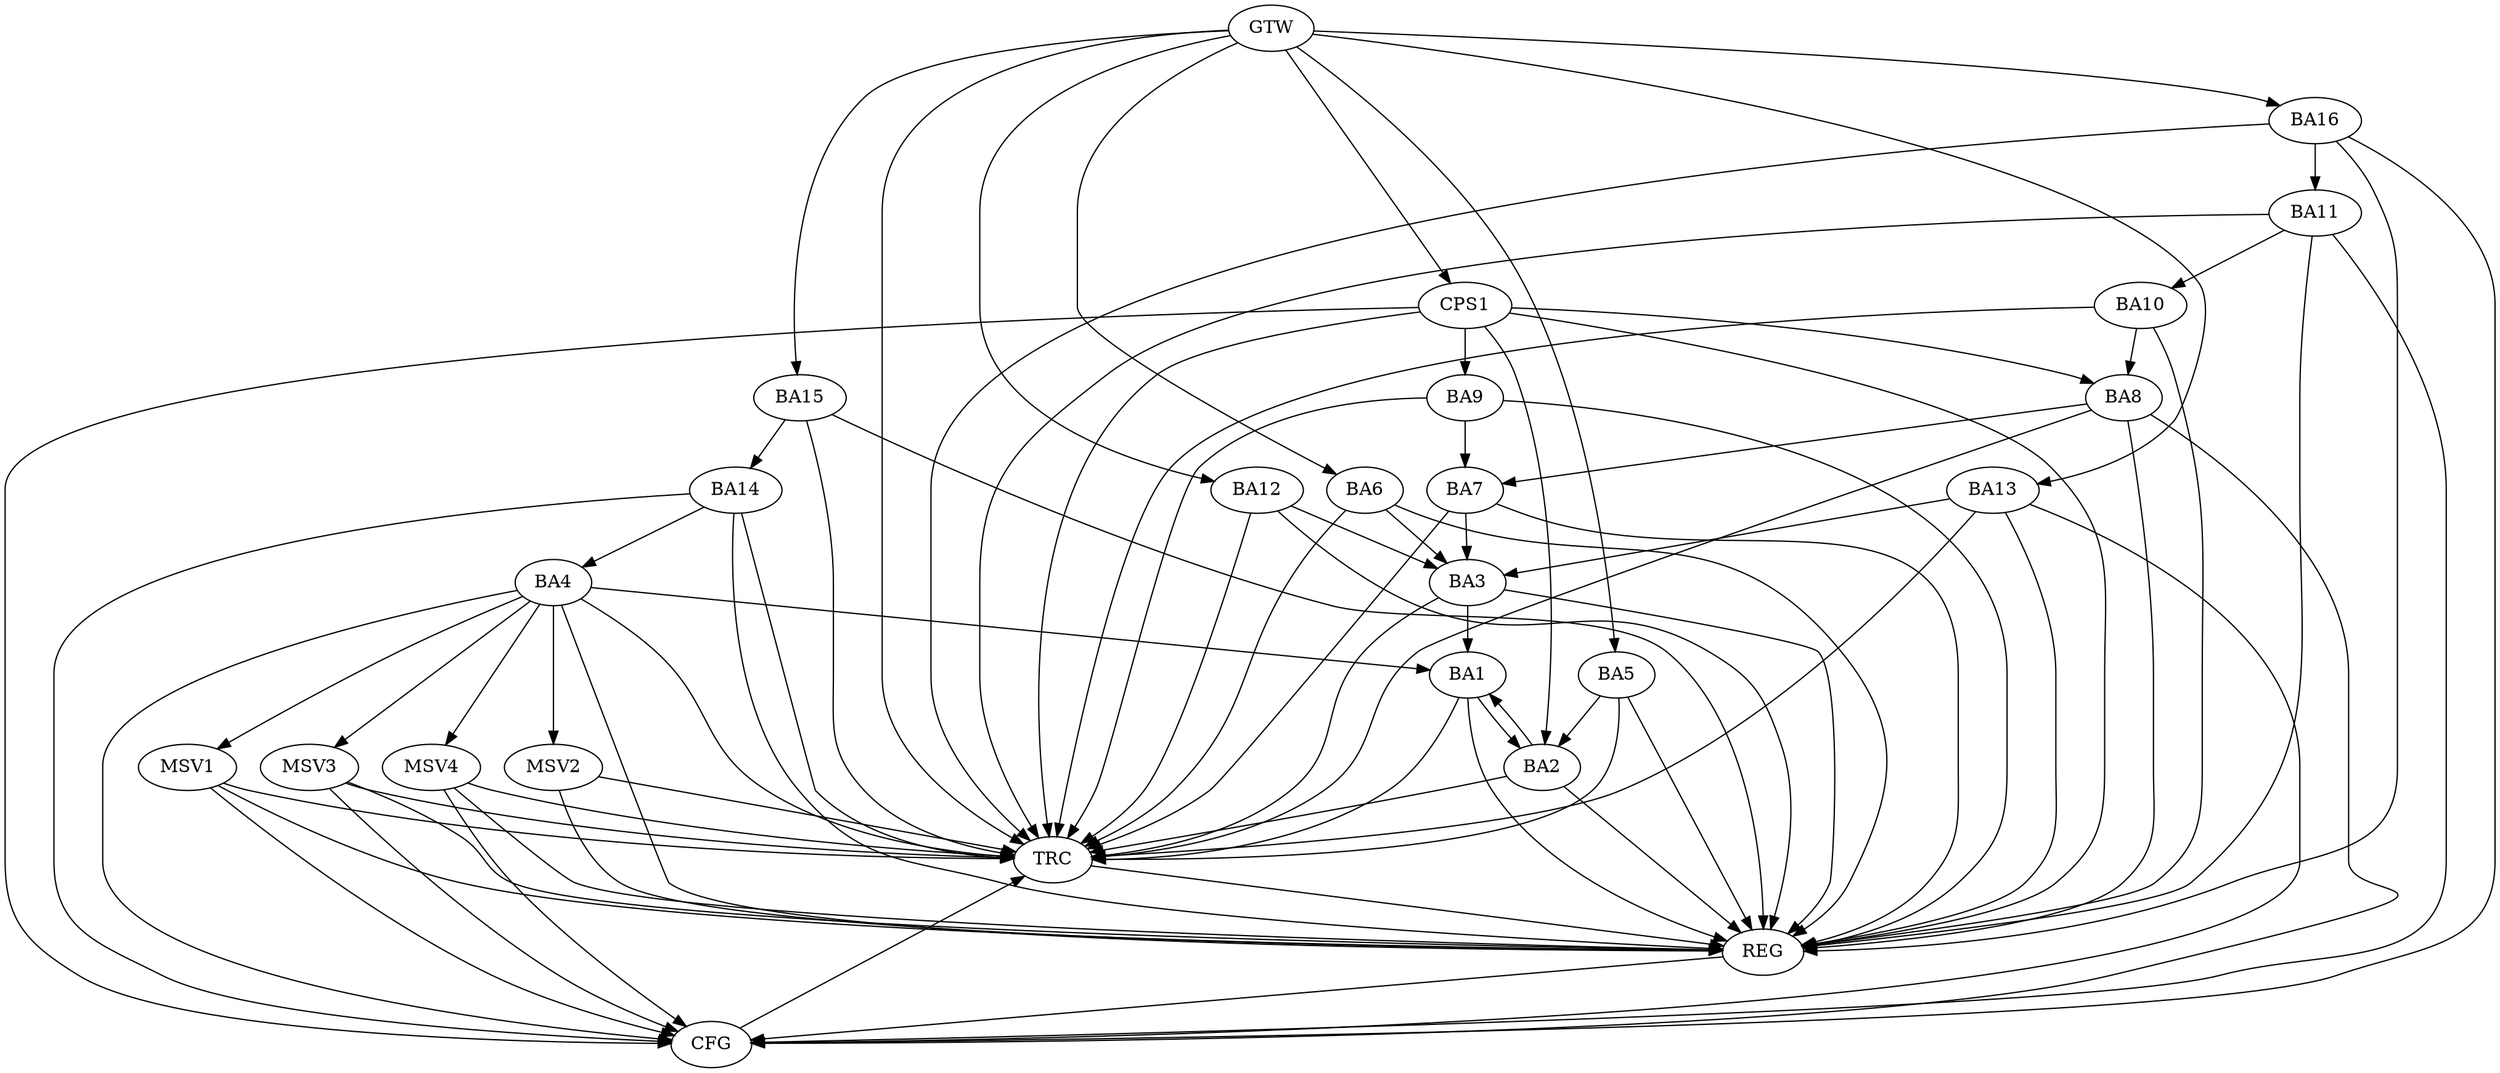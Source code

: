 strict digraph G {
  BA1 [ label="BA1" ];
  BA2 [ label="BA2" ];
  BA3 [ label="BA3" ];
  BA4 [ label="BA4" ];
  BA5 [ label="BA5" ];
  BA6 [ label="BA6" ];
  BA7 [ label="BA7" ];
  BA8 [ label="BA8" ];
  BA9 [ label="BA9" ];
  BA10 [ label="BA10" ];
  BA11 [ label="BA11" ];
  BA12 [ label="BA12" ];
  BA13 [ label="BA13" ];
  BA14 [ label="BA14" ];
  BA15 [ label="BA15" ];
  BA16 [ label="BA16" ];
  CPS1 [ label="CPS1" ];
  GTW [ label="GTW" ];
  REG [ label="REG" ];
  CFG [ label="CFG" ];
  TRC [ label="TRC" ];
  MSV1 [ label="MSV1" ];
  MSV2 [ label="MSV2" ];
  MSV3 [ label="MSV3" ];
  MSV4 [ label="MSV4" ];
  BA1 -> BA2;
  BA2 -> BA1;
  BA3 -> BA1;
  BA4 -> BA1;
  BA5 -> BA2;
  BA6 -> BA3;
  BA7 -> BA3;
  BA8 -> BA7;
  BA9 -> BA7;
  BA10 -> BA8;
  BA11 -> BA10;
  BA12 -> BA3;
  BA13 -> BA3;
  BA14 -> BA4;
  BA15 -> BA14;
  BA16 -> BA11;
  CPS1 -> BA9;
  CPS1 -> BA8;
  CPS1 -> BA2;
  GTW -> BA5;
  GTW -> BA6;
  GTW -> BA12;
  GTW -> BA13;
  GTW -> BA15;
  GTW -> BA16;
  GTW -> CPS1;
  BA1 -> REG;
  BA2 -> REG;
  BA3 -> REG;
  BA4 -> REG;
  BA5 -> REG;
  BA6 -> REG;
  BA7 -> REG;
  BA8 -> REG;
  BA9 -> REG;
  BA10 -> REG;
  BA11 -> REG;
  BA12 -> REG;
  BA13 -> REG;
  BA14 -> REG;
  BA15 -> REG;
  BA16 -> REG;
  CPS1 -> REG;
  BA11 -> CFG;
  BA8 -> CFG;
  BA4 -> CFG;
  BA16 -> CFG;
  BA14 -> CFG;
  CPS1 -> CFG;
  BA13 -> CFG;
  REG -> CFG;
  BA1 -> TRC;
  BA2 -> TRC;
  BA3 -> TRC;
  BA4 -> TRC;
  BA5 -> TRC;
  BA6 -> TRC;
  BA7 -> TRC;
  BA8 -> TRC;
  BA9 -> TRC;
  BA10 -> TRC;
  BA11 -> TRC;
  BA12 -> TRC;
  BA13 -> TRC;
  BA14 -> TRC;
  BA15 -> TRC;
  BA16 -> TRC;
  CPS1 -> TRC;
  GTW -> TRC;
  CFG -> TRC;
  TRC -> REG;
  BA4 -> MSV1;
  MSV1 -> REG;
  MSV1 -> TRC;
  MSV1 -> CFG;
  BA4 -> MSV2;
  BA4 -> MSV3;
  MSV2 -> REG;
  MSV2 -> TRC;
  MSV3 -> REG;
  MSV3 -> TRC;
  MSV3 -> CFG;
  BA4 -> MSV4;
  MSV4 -> REG;
  MSV4 -> TRC;
  MSV4 -> CFG;
}
